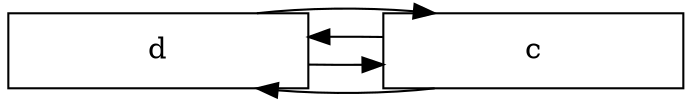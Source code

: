 digraph G{ 
rankdir=LR 
node[ shape = box] 
0[label = "d" width=2.0 ]; 
1[label = "c" width=2.0 ]; 
0 -> 1[dir = back]; 
0 -> 1 
0 -> 1[dir = back]; 
0 -> 1 
}